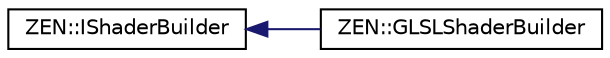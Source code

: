 digraph "Graphical Class Hierarchy"
{
 // LATEX_PDF_SIZE
  edge [fontname="Helvetica",fontsize="10",labelfontname="Helvetica",labelfontsize="10"];
  node [fontname="Helvetica",fontsize="10",shape=record];
  rankdir="LR";
  Node0 [label="ZEN::IShaderBuilder",height=0.2,width=0.4,color="black", fillcolor="white", style="filled",URL="$classZEN_1_1IShaderBuilder.html",tooltip=" "];
  Node0 -> Node1 [dir="back",color="midnightblue",fontsize="10",style="solid",fontname="Helvetica"];
  Node1 [label="ZEN::GLSLShaderBuilder",height=0.2,width=0.4,color="black", fillcolor="white", style="filled",URL="$classZEN_1_1GLSLShaderBuilder.html",tooltip=" "];
}
